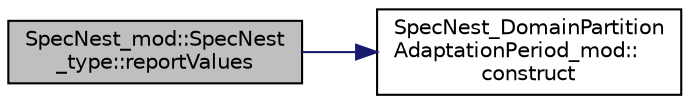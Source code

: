 digraph "SpecNest_mod::SpecNest_type::reportValues"
{
 // LATEX_PDF_SIZE
  edge [fontname="Helvetica",fontsize="10",labelfontname="Helvetica",labelfontsize="10"];
  node [fontname="Helvetica",fontsize="10",shape=record];
  rankdir="LR";
  Node1 [label="SpecNest_mod::SpecNest\l_type::reportValues",height=0.2,width=0.4,color="black", fillcolor="grey75", style="filled", fontcolor="black",tooltip=" "];
  Node1 -> Node2 [color="midnightblue",fontsize="10",style="solid",fontname="Helvetica"];
  Node2 [label="SpecNest_DomainPartition\lAdaptationPeriod_mod::\lconstruct",height=0.2,width=0.4,color="black", fillcolor="white", style="filled",URL="$namespaceSpecNest__DomainPartitionAdaptationPeriod__mod.html#ae7de7a600b8b82546fe07a7d954837c8",tooltip=" "];
}

